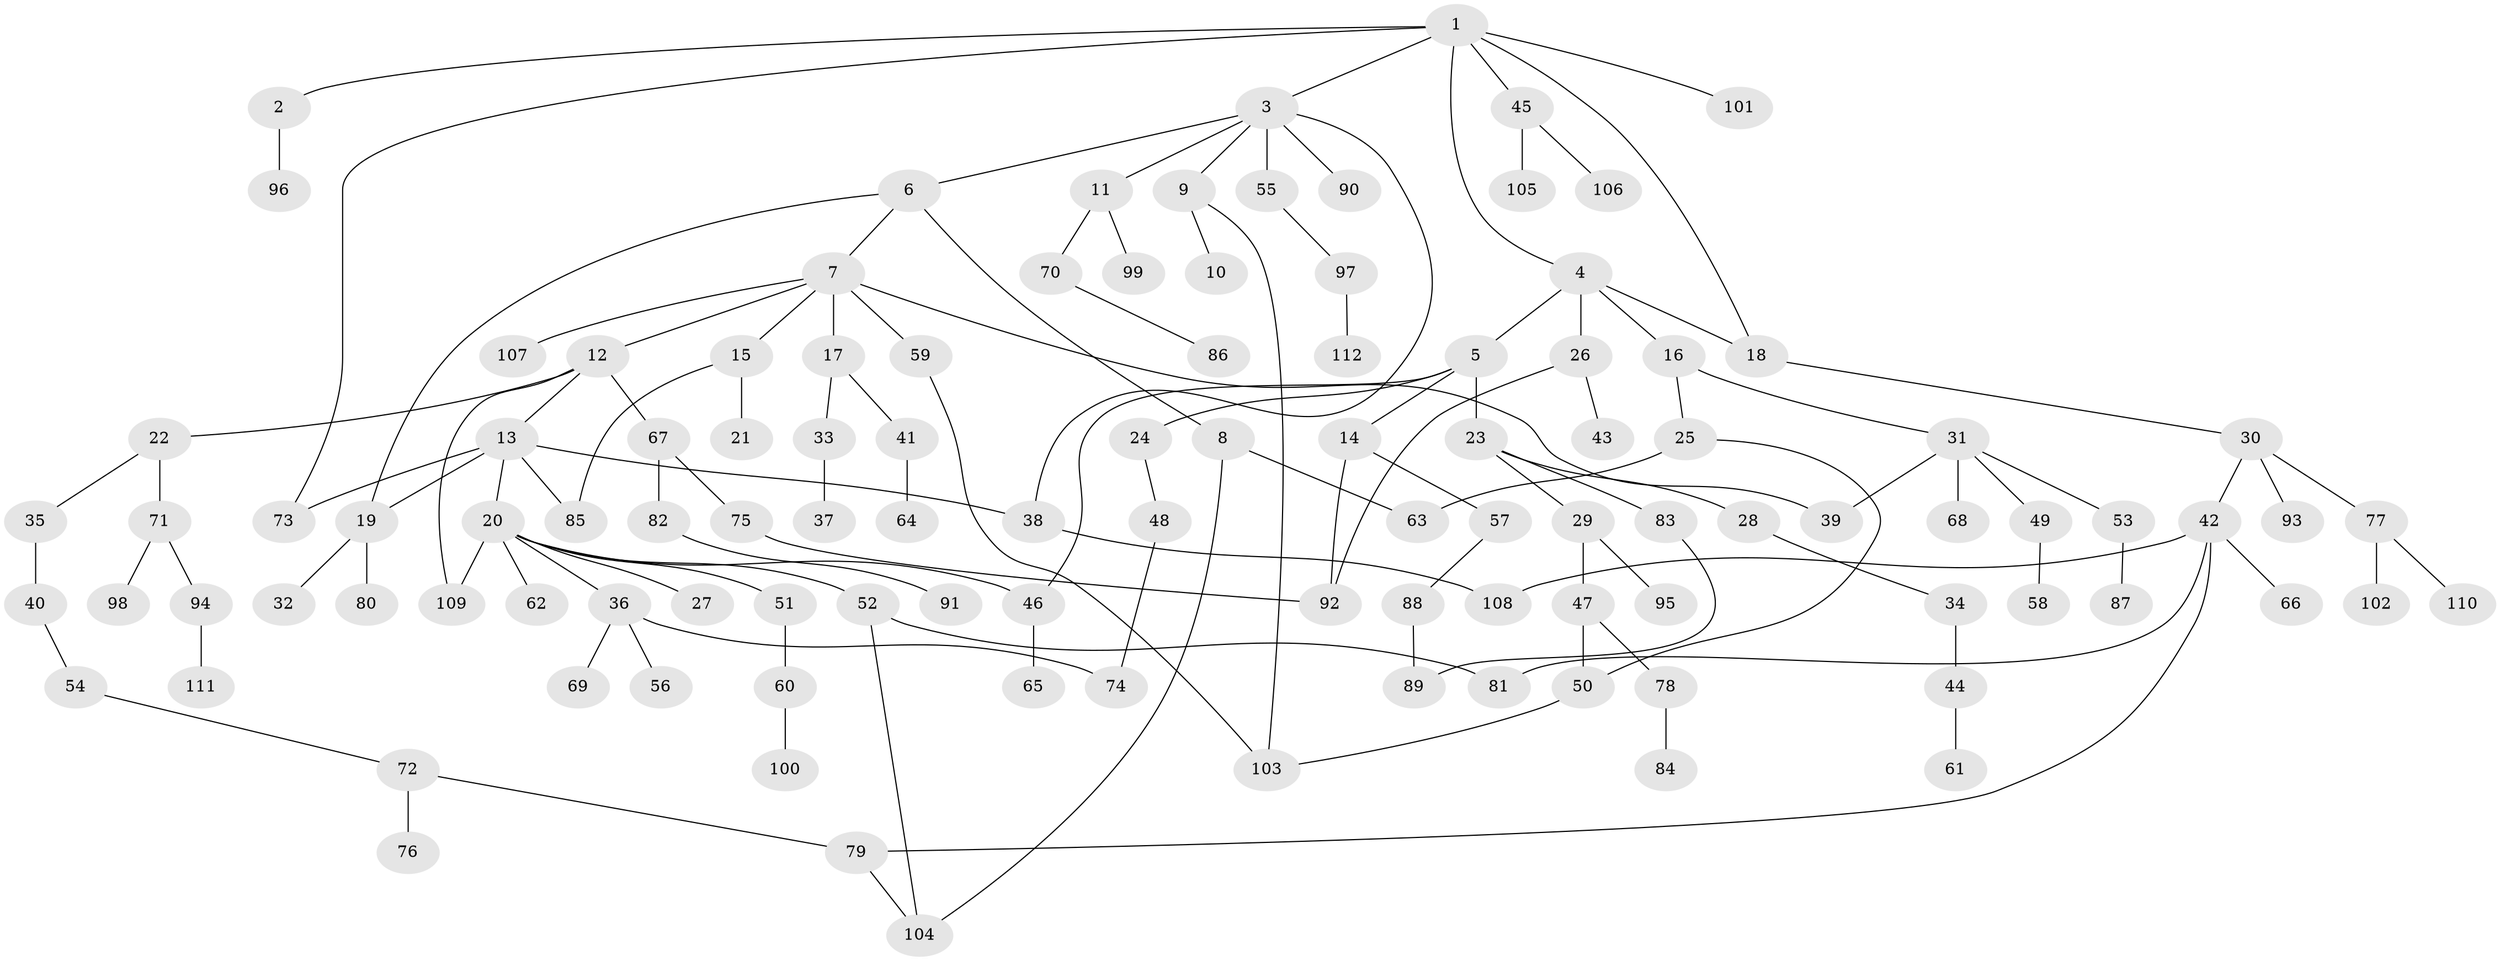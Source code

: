 // coarse degree distribution, {8: 0.041666666666666664, 1: 0.4027777777777778, 5: 0.06944444444444445, 4: 0.08333333333333333, 10: 0.013888888888888888, 3: 0.16666666666666666, 2: 0.20833333333333334, 6: 0.013888888888888888}
// Generated by graph-tools (version 1.1) at 2025/51/02/27/25 19:51:37]
// undirected, 112 vertices, 132 edges
graph export_dot {
graph [start="1"]
  node [color=gray90,style=filled];
  1;
  2;
  3;
  4;
  5;
  6;
  7;
  8;
  9;
  10;
  11;
  12;
  13;
  14;
  15;
  16;
  17;
  18;
  19;
  20;
  21;
  22;
  23;
  24;
  25;
  26;
  27;
  28;
  29;
  30;
  31;
  32;
  33;
  34;
  35;
  36;
  37;
  38;
  39;
  40;
  41;
  42;
  43;
  44;
  45;
  46;
  47;
  48;
  49;
  50;
  51;
  52;
  53;
  54;
  55;
  56;
  57;
  58;
  59;
  60;
  61;
  62;
  63;
  64;
  65;
  66;
  67;
  68;
  69;
  70;
  71;
  72;
  73;
  74;
  75;
  76;
  77;
  78;
  79;
  80;
  81;
  82;
  83;
  84;
  85;
  86;
  87;
  88;
  89;
  90;
  91;
  92;
  93;
  94;
  95;
  96;
  97;
  98;
  99;
  100;
  101;
  102;
  103;
  104;
  105;
  106;
  107;
  108;
  109;
  110;
  111;
  112;
  1 -- 2;
  1 -- 3;
  1 -- 4;
  1 -- 18;
  1 -- 45;
  1 -- 73;
  1 -- 101;
  2 -- 96;
  3 -- 6;
  3 -- 9;
  3 -- 11;
  3 -- 55;
  3 -- 90;
  3 -- 38;
  4 -- 5;
  4 -- 16;
  4 -- 26;
  4 -- 18;
  5 -- 14;
  5 -- 23;
  5 -- 24;
  5 -- 46;
  6 -- 7;
  6 -- 8;
  6 -- 19;
  7 -- 12;
  7 -- 15;
  7 -- 17;
  7 -- 39;
  7 -- 59;
  7 -- 107;
  8 -- 63;
  8 -- 104;
  9 -- 10;
  9 -- 103;
  11 -- 70;
  11 -- 99;
  12 -- 13;
  12 -- 22;
  12 -- 67;
  12 -- 109;
  13 -- 20;
  13 -- 38;
  13 -- 85;
  13 -- 73;
  13 -- 19;
  14 -- 57;
  14 -- 92;
  15 -- 21;
  15 -- 85;
  16 -- 25;
  16 -- 31;
  17 -- 33;
  17 -- 41;
  18 -- 30;
  19 -- 32;
  19 -- 80;
  20 -- 27;
  20 -- 36;
  20 -- 46;
  20 -- 51;
  20 -- 52;
  20 -- 62;
  20 -- 109;
  22 -- 35;
  22 -- 71;
  23 -- 28;
  23 -- 29;
  23 -- 83;
  24 -- 48;
  25 -- 50;
  25 -- 63;
  26 -- 43;
  26 -- 92;
  28 -- 34;
  29 -- 47;
  29 -- 95;
  30 -- 42;
  30 -- 77;
  30 -- 93;
  31 -- 49;
  31 -- 53;
  31 -- 68;
  31 -- 39;
  33 -- 37;
  34 -- 44;
  35 -- 40;
  36 -- 56;
  36 -- 69;
  36 -- 74;
  38 -- 108;
  40 -- 54;
  41 -- 64;
  42 -- 66;
  42 -- 79;
  42 -- 81;
  42 -- 108;
  44 -- 61;
  45 -- 105;
  45 -- 106;
  46 -- 65;
  47 -- 78;
  47 -- 50;
  48 -- 74;
  49 -- 58;
  50 -- 103;
  51 -- 60;
  52 -- 81;
  52 -- 104;
  53 -- 87;
  54 -- 72;
  55 -- 97;
  57 -- 88;
  59 -- 103;
  60 -- 100;
  67 -- 75;
  67 -- 82;
  70 -- 86;
  71 -- 94;
  71 -- 98;
  72 -- 76;
  72 -- 79;
  75 -- 92;
  77 -- 102;
  77 -- 110;
  78 -- 84;
  79 -- 104;
  82 -- 91;
  83 -- 89;
  88 -- 89;
  94 -- 111;
  97 -- 112;
}
